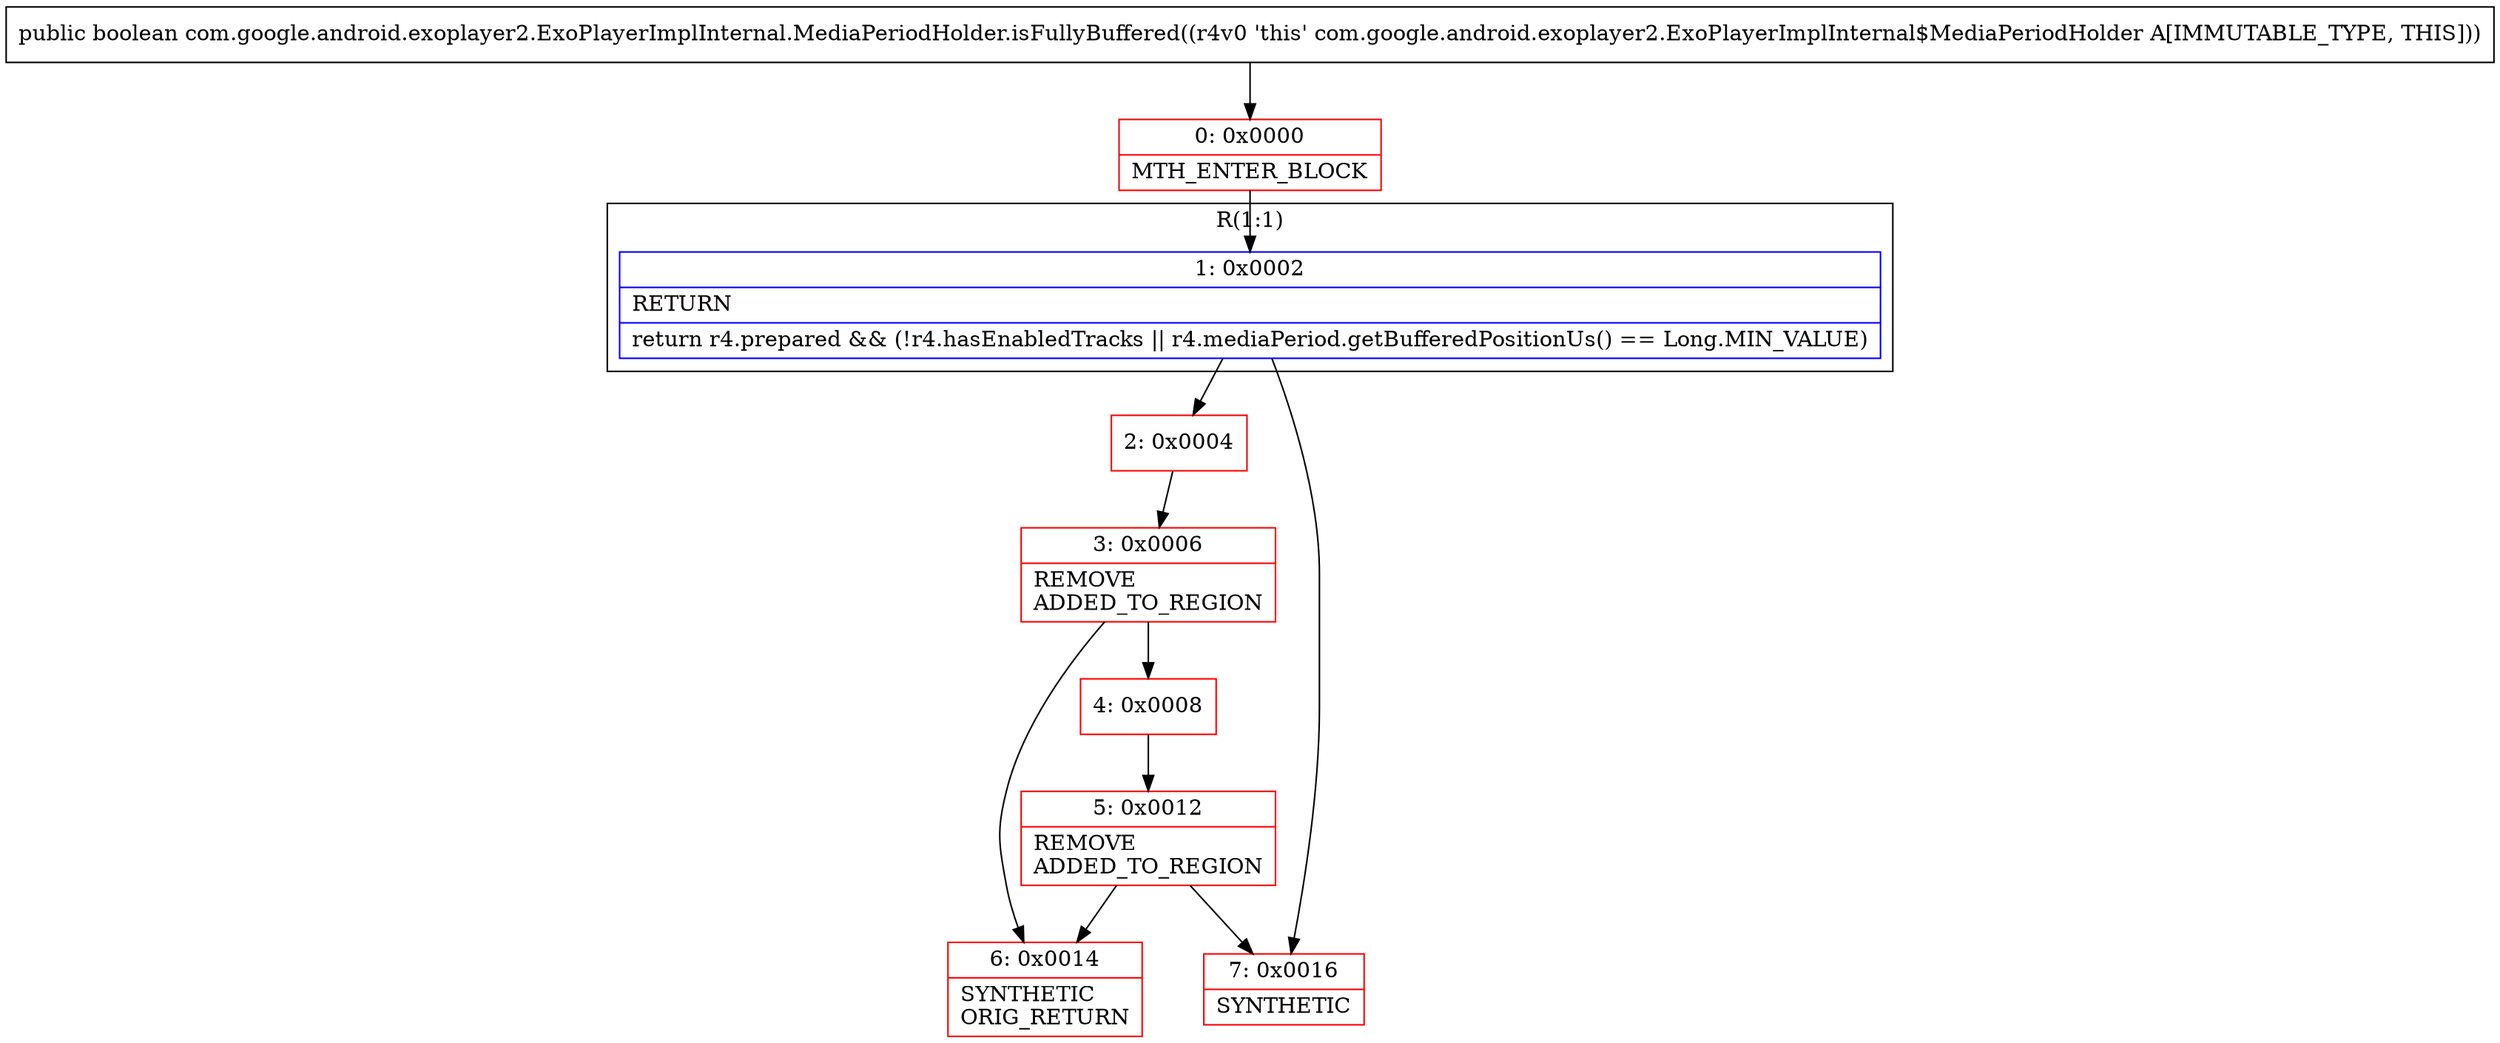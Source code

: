 digraph "CFG forcom.google.android.exoplayer2.ExoPlayerImplInternal.MediaPeriodHolder.isFullyBuffered()Z" {
subgraph cluster_Region_949837962 {
label = "R(1:1)";
node [shape=record,color=blue];
Node_1 [shape=record,label="{1\:\ 0x0002|RETURN\l|return r4.prepared && (!r4.hasEnabledTracks \|\| r4.mediaPeriod.getBufferedPositionUs() == Long.MIN_VALUE)\l}"];
}
Node_0 [shape=record,color=red,label="{0\:\ 0x0000|MTH_ENTER_BLOCK\l}"];
Node_2 [shape=record,color=red,label="{2\:\ 0x0004}"];
Node_3 [shape=record,color=red,label="{3\:\ 0x0006|REMOVE\lADDED_TO_REGION\l}"];
Node_4 [shape=record,color=red,label="{4\:\ 0x0008}"];
Node_5 [shape=record,color=red,label="{5\:\ 0x0012|REMOVE\lADDED_TO_REGION\l}"];
Node_6 [shape=record,color=red,label="{6\:\ 0x0014|SYNTHETIC\lORIG_RETURN\l}"];
Node_7 [shape=record,color=red,label="{7\:\ 0x0016|SYNTHETIC\l}"];
MethodNode[shape=record,label="{public boolean com.google.android.exoplayer2.ExoPlayerImplInternal.MediaPeriodHolder.isFullyBuffered((r4v0 'this' com.google.android.exoplayer2.ExoPlayerImplInternal$MediaPeriodHolder A[IMMUTABLE_TYPE, THIS])) }"];
MethodNode -> Node_0;
Node_1 -> Node_2;
Node_1 -> Node_7;
Node_0 -> Node_1;
Node_2 -> Node_3;
Node_3 -> Node_4;
Node_3 -> Node_6;
Node_4 -> Node_5;
Node_5 -> Node_6;
Node_5 -> Node_7;
}

